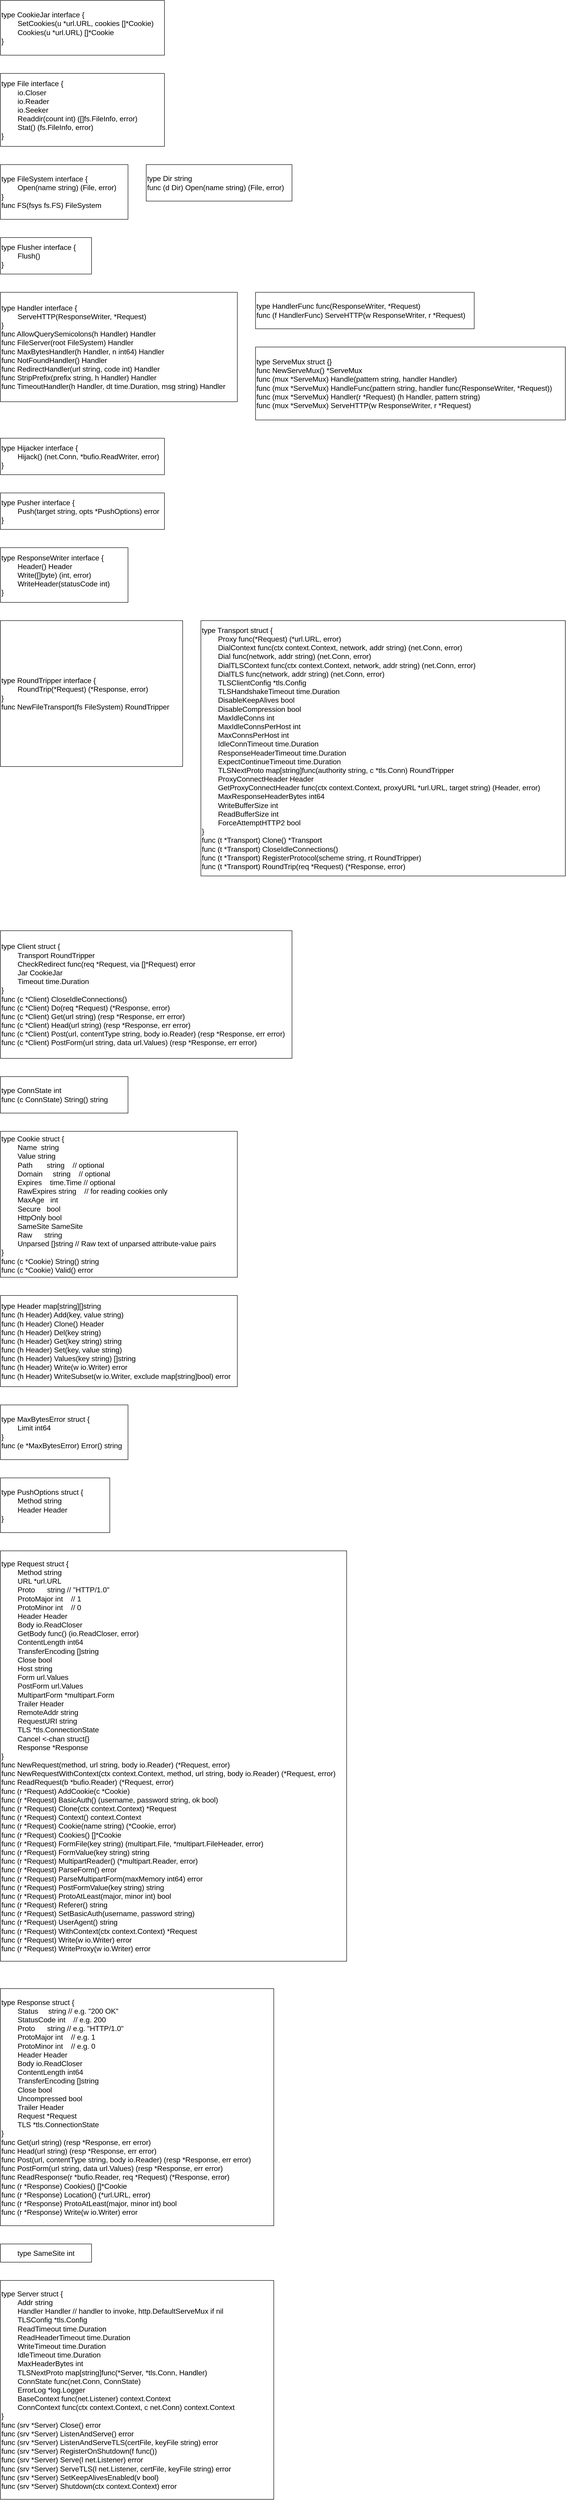 <mxfile version="12.5.3" type="device"><diagram id="SGCLhpxz-BifLIDIbk51" name="第 1 页"><mxGraphModel dx="1182" dy="892" grid="1" gridSize="10" guides="1" tooltips="1" connect="1" arrows="1" fold="1" page="1" pageScale="1" pageWidth="827" pageHeight="1169" math="0" shadow="0"><root><mxCell id="0"/><mxCell id="1" parent="0"/><mxCell id="XbvnPhK5nBpDn9ommXwT-2" value="&lt;div style=&quot;font-size: 16px&quot;&gt;&lt;font style=&quot;font-size: 16px&quot;&gt;type CookieJar interface {&lt;/font&gt;&lt;/div&gt;&lt;div style=&quot;font-size: 16px&quot;&gt;&lt;font style=&quot;font-size: 16px&quot;&gt;&lt;span style=&quot;white-space: pre&quot;&gt;&#9;&lt;/span&gt;SetCookies(u *url.URL, cookies []*Cookie)&lt;/font&gt;&lt;/div&gt;&lt;div style=&quot;font-size: 16px&quot;&gt;&lt;font style=&quot;font-size: 16px&quot;&gt;&lt;span style=&quot;white-space: pre&quot;&gt;&#9;&lt;/span&gt;Cookies(u *url.URL) []*Cookie&lt;/font&gt;&lt;/div&gt;&lt;div style=&quot;font-size: 16px&quot;&gt;&lt;font style=&quot;font-size: 16px&quot;&gt;}&lt;/font&gt;&lt;/div&gt;" style="rounded=0;whiteSpace=wrap;html=1;align=left;" vertex="1" parent="1"><mxGeometry x="80" y="120" width="360" height="120" as="geometry"/></mxCell><mxCell id="XbvnPhK5nBpDn9ommXwT-3" value="&lt;div style=&quot;font-size: 16px&quot;&gt;&lt;font style=&quot;font-size: 16px&quot;&gt;type File interface {&lt;/font&gt;&lt;/div&gt;&lt;div style=&quot;font-size: 16px&quot;&gt;&lt;font style=&quot;font-size: 16px&quot;&gt;&lt;span style=&quot;white-space: pre&quot;&gt;&#9;&lt;/span&gt;io.Closer&lt;/font&gt;&lt;/div&gt;&lt;div style=&quot;font-size: 16px&quot;&gt;&lt;font style=&quot;font-size: 16px&quot;&gt;&lt;span style=&quot;white-space: pre&quot;&gt;&#9;&lt;/span&gt;io.Reader&lt;/font&gt;&lt;/div&gt;&lt;div style=&quot;font-size: 16px&quot;&gt;&lt;font style=&quot;font-size: 16px&quot;&gt;&lt;span style=&quot;white-space: pre&quot;&gt;&#9;&lt;/span&gt;io.Seeker&lt;/font&gt;&lt;/div&gt;&lt;div style=&quot;font-size: 16px&quot;&gt;&lt;font style=&quot;font-size: 16px&quot;&gt;&lt;span style=&quot;white-space: pre&quot;&gt;&#9;&lt;/span&gt;Readdir(count int) ([]fs.FileInfo, error)&lt;/font&gt;&lt;/div&gt;&lt;div style=&quot;font-size: 16px&quot;&gt;&lt;font style=&quot;font-size: 16px&quot;&gt;&lt;span style=&quot;white-space: pre&quot;&gt;&#9;&lt;/span&gt;Stat() (fs.FileInfo, error)&lt;/font&gt;&lt;/div&gt;&lt;div style=&quot;font-size: 16px&quot;&gt;&lt;font style=&quot;font-size: 16px&quot;&gt;}&lt;/font&gt;&lt;/div&gt;" style="rounded=0;whiteSpace=wrap;html=1;align=left;" vertex="1" parent="1"><mxGeometry x="80" y="280" width="360" height="160" as="geometry"/></mxCell><mxCell id="XbvnPhK5nBpDn9ommXwT-4" value="&lt;div style=&quot;font-size: 16px&quot;&gt;&lt;font style=&quot;font-size: 16px&quot;&gt;type FileSystem interface {&lt;/font&gt;&lt;/div&gt;&lt;div style=&quot;font-size: 16px&quot;&gt;&lt;font style=&quot;font-size: 16px&quot;&gt;&lt;span style=&quot;white-space: pre&quot;&gt;&#9;&lt;/span&gt;Open(name string) (File, error)&lt;/font&gt;&lt;/div&gt;&lt;div style=&quot;font-size: 16px&quot;&gt;&lt;font style=&quot;font-size: 16px&quot;&gt;}&lt;/font&gt;&lt;/div&gt;&lt;div style=&quot;font-size: 16px&quot;&gt;&lt;font style=&quot;font-size: 16px&quot;&gt;func FS(fsys fs.FS) FileSystem&lt;/font&gt;&lt;/div&gt;" style="rounded=0;whiteSpace=wrap;html=1;align=left;" vertex="1" parent="1"><mxGeometry x="80" y="480" width="280" height="120" as="geometry"/></mxCell><mxCell id="XbvnPhK5nBpDn9ommXwT-5" value="&lt;div style=&quot;font-size: 16px&quot;&gt;&lt;font style=&quot;font-size: 16px&quot;&gt;type Dir string&lt;/font&gt;&lt;/div&gt;&lt;div style=&quot;font-size: 16px&quot;&gt;&lt;font style=&quot;font-size: 16px&quot;&gt;func (d Dir) Open(name string) (File, error)&lt;/font&gt;&lt;/div&gt;" style="rounded=0;whiteSpace=wrap;html=1;align=left;" vertex="1" parent="1"><mxGeometry x="400" y="480" width="320" height="80" as="geometry"/></mxCell><mxCell id="XbvnPhK5nBpDn9ommXwT-6" value="&lt;div style=&quot;font-size: 16px&quot;&gt;&lt;font style=&quot;font-size: 16px&quot;&gt;type Flusher interface {&lt;/font&gt;&lt;/div&gt;&lt;div style=&quot;font-size: 16px&quot;&gt;&lt;font style=&quot;font-size: 16px&quot;&gt;&lt;span style=&quot;white-space: pre&quot;&gt;&#9;&lt;/span&gt;Flush()&lt;/font&gt;&lt;/div&gt;&lt;div style=&quot;font-size: 16px&quot;&gt;&lt;font style=&quot;font-size: 16px&quot;&gt;}&lt;/font&gt;&lt;/div&gt;" style="rounded=0;whiteSpace=wrap;html=1;align=left;" vertex="1" parent="1"><mxGeometry x="80" y="640" width="200" height="80" as="geometry"/></mxCell><mxCell id="XbvnPhK5nBpDn9ommXwT-7" value="&lt;div style=&quot;font-size: 16px&quot;&gt;&lt;div&gt;type Handler interface {&lt;/div&gt;&lt;div&gt;&lt;span style=&quot;white-space: pre&quot;&gt;&#9;&lt;/span&gt;ServeHTTP(ResponseWriter, *Request)&lt;/div&gt;&lt;div&gt;}&lt;/div&gt;&lt;div&gt;func AllowQuerySemicolons(h Handler) Handler&lt;/div&gt;&lt;div&gt;func FileServer(root FileSystem) Handler&lt;/div&gt;&lt;div&gt;func MaxBytesHandler(h Handler, n int64) Handler&lt;/div&gt;&lt;div&gt;func NotFoundHandler() Handler&lt;/div&gt;&lt;div&gt;func RedirectHandler(url string, code int) Handler&lt;/div&gt;&lt;div&gt;func StripPrefix(prefix string, h Handler) Handler&lt;/div&gt;&lt;div&gt;func TimeoutHandler(h Handler, dt time.Duration, msg string) Handler&lt;/div&gt;&lt;/div&gt;" style="rounded=0;whiteSpace=wrap;html=1;align=left;" vertex="1" parent="1"><mxGeometry x="80" y="760" width="520" height="240" as="geometry"/></mxCell><mxCell id="XbvnPhK5nBpDn9ommXwT-8" value="&lt;div style=&quot;font-size: 16px&quot;&gt;&lt;font style=&quot;font-size: 16px&quot;&gt;type HandlerFunc func(ResponseWriter, *Request)&lt;/font&gt;&lt;/div&gt;&lt;div style=&quot;font-size: 16px&quot;&gt;&lt;font style=&quot;font-size: 16px&quot;&gt;func (f HandlerFunc) ServeHTTP(w ResponseWriter, r *Request)&lt;/font&gt;&lt;/div&gt;" style="rounded=0;whiteSpace=wrap;html=1;align=left;" vertex="1" parent="1"><mxGeometry x="640" y="760" width="480" height="80" as="geometry"/></mxCell><mxCell id="XbvnPhK5nBpDn9ommXwT-9" value="&lt;div style=&quot;font-size: 16px&quot;&gt;&lt;font style=&quot;font-size: 16px&quot;&gt;type ServeMux struct {}&lt;/font&gt;&lt;/div&gt;&lt;div style=&quot;font-size: 16px&quot;&gt;&lt;font style=&quot;font-size: 16px&quot;&gt;func NewServeMux() *ServeMux&lt;/font&gt;&lt;/div&gt;&lt;div style=&quot;font-size: 16px&quot;&gt;&lt;font style=&quot;font-size: 16px&quot;&gt;func (mux *ServeMux) Handle(pattern string, handler Handler)&lt;/font&gt;&lt;/div&gt;&lt;div style=&quot;font-size: 16px&quot;&gt;&lt;font style=&quot;font-size: 16px&quot;&gt;func (mux *ServeMux) HandleFunc(pattern string, handler func(ResponseWriter, *Request))&lt;/font&gt;&lt;/div&gt;&lt;div style=&quot;font-size: 16px&quot;&gt;&lt;font style=&quot;font-size: 16px&quot;&gt;func (mux *ServeMux) Handler(r *Request) (h Handler, pattern string)&lt;/font&gt;&lt;/div&gt;&lt;div style=&quot;font-size: 16px&quot;&gt;&lt;font style=&quot;font-size: 16px&quot;&gt;func (mux *ServeMux) ServeHTTP(w ResponseWriter, r *Request)&lt;/font&gt;&lt;/div&gt;" style="rounded=0;whiteSpace=wrap;html=1;align=left;" vertex="1" parent="1"><mxGeometry x="640" y="880" width="680" height="160" as="geometry"/></mxCell><mxCell id="XbvnPhK5nBpDn9ommXwT-10" value="&lt;div style=&quot;font-size: 16px&quot;&gt;&lt;font style=&quot;font-size: 16px&quot;&gt;type Hijacker interface {&lt;/font&gt;&lt;/div&gt;&lt;div style=&quot;font-size: 16px&quot;&gt;&lt;font style=&quot;font-size: 16px&quot;&gt;&lt;span style=&quot;white-space: pre&quot;&gt;&#9;&lt;/span&gt;Hijack() (net.Conn, *bufio.ReadWriter, error)&lt;/font&gt;&lt;/div&gt;&lt;div style=&quot;font-size: 16px&quot;&gt;&lt;font style=&quot;font-size: 16px&quot;&gt;}&lt;/font&gt;&lt;/div&gt;" style="rounded=0;whiteSpace=wrap;html=1;align=left;" vertex="1" parent="1"><mxGeometry x="80" y="1080" width="360" height="80" as="geometry"/></mxCell><mxCell id="XbvnPhK5nBpDn9ommXwT-11" value="&lt;div style=&quot;font-size: 16px&quot;&gt;&lt;font style=&quot;font-size: 16px&quot;&gt;type Pusher interface {&lt;/font&gt;&lt;/div&gt;&lt;div style=&quot;font-size: 16px&quot;&gt;&lt;font style=&quot;font-size: 16px&quot;&gt;&lt;span style=&quot;white-space: pre&quot;&gt;&#9;&lt;/span&gt;Push(target string, opts *PushOptions) error&lt;/font&gt;&lt;/div&gt;&lt;div style=&quot;font-size: 16px&quot;&gt;&lt;font style=&quot;font-size: 16px&quot;&gt;}&lt;/font&gt;&lt;/div&gt;" style="rounded=0;whiteSpace=wrap;html=1;align=left;" vertex="1" parent="1"><mxGeometry x="80" y="1200" width="360" height="80" as="geometry"/></mxCell><mxCell id="XbvnPhK5nBpDn9ommXwT-12" value="&lt;div style=&quot;font-size: 16px&quot;&gt;&lt;font style=&quot;font-size: 16px&quot;&gt;type ResponseWriter interface {&lt;/font&gt;&lt;/div&gt;&lt;div style=&quot;font-size: 16px&quot;&gt;&lt;font style=&quot;font-size: 16px&quot;&gt;&lt;span style=&quot;white-space: pre&quot;&gt;&#9;&lt;/span&gt;Header() Header&lt;/font&gt;&lt;/div&gt;&lt;div style=&quot;font-size: 16px&quot;&gt;&lt;font style=&quot;font-size: 16px&quot;&gt;&lt;span style=&quot;white-space: pre&quot;&gt;&#9;&lt;/span&gt;Write([]byte) (int, error)&lt;/font&gt;&lt;/div&gt;&lt;div style=&quot;font-size: 16px&quot;&gt;&lt;font style=&quot;font-size: 16px&quot;&gt;&lt;span style=&quot;white-space: pre&quot;&gt;&#9;&lt;/span&gt;WriteHeader(statusCode int)&lt;/font&gt;&lt;/div&gt;&lt;div style=&quot;font-size: 16px&quot;&gt;&lt;font style=&quot;font-size: 16px&quot;&gt;}&lt;/font&gt;&lt;/div&gt;" style="rounded=0;whiteSpace=wrap;html=1;align=left;" vertex="1" parent="1"><mxGeometry x="80" y="1320" width="280" height="120" as="geometry"/></mxCell><mxCell id="XbvnPhK5nBpDn9ommXwT-13" value="&lt;div style=&quot;font-size: 16px&quot;&gt;&lt;font style=&quot;font-size: 16px&quot;&gt;type RoundTripper interface {&lt;/font&gt;&lt;/div&gt;&lt;div style=&quot;font-size: 16px&quot;&gt;&lt;font style=&quot;font-size: 16px&quot;&gt;&lt;span style=&quot;white-space: pre&quot;&gt;&#9;&lt;/span&gt;RoundTrip(*Request) (*Response, error)&lt;/font&gt;&lt;/div&gt;&lt;div style=&quot;font-size: 16px&quot;&gt;&lt;font style=&quot;font-size: 16px&quot;&gt;}&lt;/font&gt;&lt;/div&gt;&lt;div style=&quot;font-size: 16px&quot;&gt;&lt;font style=&quot;font-size: 16px&quot;&gt;func NewFileTransport(fs FileSystem) RoundTripper&lt;/font&gt;&lt;/div&gt;" style="rounded=0;whiteSpace=wrap;html=1;align=left;" vertex="1" parent="1"><mxGeometry x="80" y="1480" width="400" height="320" as="geometry"/></mxCell><mxCell id="XbvnPhK5nBpDn9ommXwT-14" value="&lt;div style=&quot;font-size: 16px&quot;&gt;&lt;font style=&quot;font-size: 16px&quot;&gt;type Transport struct {&lt;/font&gt;&lt;/div&gt;&lt;div style=&quot;font-size: 16px&quot;&gt;&lt;font style=&quot;font-size: 16px&quot;&gt;&lt;span style=&quot;white-space: pre&quot;&gt;&#9;&lt;/span&gt;Proxy func(*Request) (*url.URL, error)&lt;/font&gt;&lt;/div&gt;&lt;div style=&quot;font-size: 16px&quot;&gt;&lt;font style=&quot;font-size: 16px&quot;&gt;&lt;span style=&quot;white-space: pre&quot;&gt;&#9;&lt;/span&gt;DialContext func(ctx context.Context, network, addr string) (net.Conn, error)&lt;/font&gt;&lt;/div&gt;&lt;div style=&quot;font-size: 16px&quot;&gt;&lt;font style=&quot;font-size: 16px&quot;&gt;&lt;span style=&quot;white-space: pre&quot;&gt;&#9;&lt;/span&gt;Dial func(network, addr string) (net.Conn, error)&lt;/font&gt;&lt;/div&gt;&lt;div style=&quot;font-size: 16px&quot;&gt;&lt;font style=&quot;font-size: 16px&quot;&gt;&lt;span style=&quot;white-space: pre&quot;&gt;&#9;&lt;/span&gt;DialTLSContext func(ctx context.Context, network, addr string) (net.Conn, error)&lt;/font&gt;&lt;/div&gt;&lt;div style=&quot;font-size: 16px&quot;&gt;&lt;font style=&quot;font-size: 16px&quot;&gt;&lt;span style=&quot;white-space: pre&quot;&gt;&#9;&lt;/span&gt;DialTLS func(network, addr string) (net.Conn, error)&lt;/font&gt;&lt;/div&gt;&lt;div style=&quot;font-size: 16px&quot;&gt;&lt;font style=&quot;font-size: 16px&quot;&gt;&lt;span style=&quot;white-space: pre&quot;&gt;&#9;&lt;/span&gt;TLSClientConfig *tls.Config&lt;/font&gt;&lt;/div&gt;&lt;div style=&quot;font-size: 16px&quot;&gt;&lt;font style=&quot;font-size: 16px&quot;&gt;&lt;span style=&quot;white-space: pre&quot;&gt;&#9;&lt;/span&gt;TLSHandshakeTimeout time.Duration&lt;/font&gt;&lt;/div&gt;&lt;div style=&quot;font-size: 16px&quot;&gt;&lt;font style=&quot;font-size: 16px&quot;&gt;&lt;span style=&quot;white-space: pre&quot;&gt;&#9;&lt;/span&gt;DisableKeepAlives bool&lt;/font&gt;&lt;/div&gt;&lt;div style=&quot;font-size: 16px&quot;&gt;&lt;font style=&quot;font-size: 16px&quot;&gt;&lt;span style=&quot;white-space: pre&quot;&gt;&#9;&lt;/span&gt;DisableCompression bool&lt;/font&gt;&lt;/div&gt;&lt;div style=&quot;font-size: 16px&quot;&gt;&lt;font style=&quot;font-size: 16px&quot;&gt;&lt;span style=&quot;white-space: pre&quot;&gt;&#9;&lt;/span&gt;MaxIdleConns int&lt;/font&gt;&lt;/div&gt;&lt;div style=&quot;font-size: 16px&quot;&gt;&lt;font style=&quot;font-size: 16px&quot;&gt;&lt;span style=&quot;white-space: pre&quot;&gt;&#9;&lt;/span&gt;MaxIdleConnsPerHost int&lt;/font&gt;&lt;/div&gt;&lt;div style=&quot;font-size: 16px&quot;&gt;&lt;font style=&quot;font-size: 16px&quot;&gt;&lt;span style=&quot;white-space: pre&quot;&gt;&#9;&lt;/span&gt;MaxConnsPerHost int&lt;/font&gt;&lt;/div&gt;&lt;div style=&quot;font-size: 16px&quot;&gt;&lt;font style=&quot;font-size: 16px&quot;&gt;&lt;span style=&quot;white-space: pre&quot;&gt;&#9;&lt;/span&gt;IdleConnTimeout time.Duration&lt;/font&gt;&lt;/div&gt;&lt;div style=&quot;font-size: 16px&quot;&gt;&lt;font style=&quot;font-size: 16px&quot;&gt;&lt;span style=&quot;white-space: pre&quot;&gt;&#9;&lt;/span&gt;ResponseHeaderTimeout time.Duration&lt;/font&gt;&lt;/div&gt;&lt;div style=&quot;font-size: 16px&quot;&gt;&lt;font style=&quot;font-size: 16px&quot;&gt;&lt;span style=&quot;white-space: pre&quot;&gt;&#9;&lt;/span&gt;ExpectContinueTimeout time.Duration&lt;/font&gt;&lt;/div&gt;&lt;div style=&quot;font-size: 16px&quot;&gt;&lt;font style=&quot;font-size: 16px&quot;&gt;&lt;span style=&quot;white-space: pre&quot;&gt;&#9;&lt;/span&gt;TLSNextProto map[string]func(authority string, c *tls.Conn) RoundTripper&lt;/font&gt;&lt;/div&gt;&lt;div style=&quot;font-size: 16px&quot;&gt;&lt;font style=&quot;font-size: 16px&quot;&gt;&lt;span style=&quot;white-space: pre&quot;&gt;&#9;&lt;/span&gt;ProxyConnectHeader Header&lt;/font&gt;&lt;/div&gt;&lt;div style=&quot;font-size: 16px&quot;&gt;&lt;font style=&quot;font-size: 16px&quot;&gt;&lt;span style=&quot;white-space: pre&quot;&gt;&#9;&lt;/span&gt;GetProxyConnectHeader func(ctx context.Context, proxyURL *url.URL, target string) (Header, error)&lt;/font&gt;&lt;/div&gt;&lt;div style=&quot;font-size: 16px&quot;&gt;&lt;font style=&quot;font-size: 16px&quot;&gt;&lt;span style=&quot;white-space: pre&quot;&gt;&#9;&lt;/span&gt;MaxResponseHeaderBytes int64&lt;/font&gt;&lt;/div&gt;&lt;div style=&quot;font-size: 16px&quot;&gt;&lt;font style=&quot;font-size: 16px&quot;&gt;&lt;span style=&quot;white-space: pre&quot;&gt;&#9;&lt;/span&gt;WriteBufferSize int&lt;/font&gt;&lt;/div&gt;&lt;div style=&quot;font-size: 16px&quot;&gt;&lt;font style=&quot;font-size: 16px&quot;&gt;&lt;span style=&quot;white-space: pre&quot;&gt;&#9;&lt;/span&gt;ReadBufferSize int&lt;/font&gt;&lt;/div&gt;&lt;div style=&quot;font-size: 16px&quot;&gt;&lt;font style=&quot;font-size: 16px&quot;&gt;&lt;span style=&quot;white-space: pre&quot;&gt;&#9;&lt;/span&gt;ForceAttemptHTTP2 bool&lt;/font&gt;&lt;/div&gt;&lt;div style=&quot;font-size: 16px&quot;&gt;&lt;font style=&quot;font-size: 16px&quot;&gt;}&lt;/font&gt;&lt;/div&gt;&lt;div style=&quot;font-size: 16px&quot;&gt;&lt;font style=&quot;font-size: 16px&quot;&gt;func (t *Transport) Clone() *Transport&lt;/font&gt;&lt;/div&gt;&lt;div style=&quot;font-size: 16px&quot;&gt;&lt;font style=&quot;font-size: 16px&quot;&gt;func (t *Transport) CloseIdleConnections()&lt;/font&gt;&lt;/div&gt;&lt;div style=&quot;font-size: 16px&quot;&gt;&lt;font style=&quot;font-size: 16px&quot;&gt;func (t *Transport) RegisterProtocol(scheme string, rt RoundTripper)&lt;/font&gt;&lt;/div&gt;&lt;div style=&quot;font-size: 16px&quot;&gt;&lt;font style=&quot;font-size: 16px&quot;&gt;func (t *Transport) RoundTrip(req *Request) (*Response, error)&lt;/font&gt;&lt;/div&gt;" style="rounded=0;whiteSpace=wrap;html=1;align=left;" vertex="1" parent="1"><mxGeometry x="520" y="1480" width="800" height="560" as="geometry"/></mxCell><mxCell id="XbvnPhK5nBpDn9ommXwT-15" value="&lt;div style=&quot;font-size: 16px&quot;&gt;&lt;font style=&quot;font-size: 16px&quot;&gt;type Client struct {&lt;/font&gt;&lt;/div&gt;&lt;div style=&quot;font-size: 16px&quot;&gt;&lt;font style=&quot;font-size: 16px&quot;&gt;&lt;span style=&quot;white-space: pre&quot;&gt;&#9;&lt;/span&gt;Transport RoundTripper&lt;/font&gt;&lt;/div&gt;&lt;div style=&quot;font-size: 16px&quot;&gt;&lt;font style=&quot;font-size: 16px&quot;&gt;&lt;span style=&quot;white-space: pre&quot;&gt;&#9;&lt;/span&gt;CheckRedirect func(req *Request, via []*Request) error&lt;/font&gt;&lt;/div&gt;&lt;div style=&quot;font-size: 16px&quot;&gt;&lt;font style=&quot;font-size: 16px&quot;&gt;&lt;span style=&quot;white-space: pre&quot;&gt;&#9;&lt;/span&gt;Jar CookieJar&lt;/font&gt;&lt;/div&gt;&lt;div style=&quot;font-size: 16px&quot;&gt;&lt;font style=&quot;font-size: 16px&quot;&gt;&lt;span style=&quot;white-space: pre&quot;&gt;&#9;&lt;/span&gt;Timeout time.Duration&lt;/font&gt;&lt;/div&gt;&lt;div style=&quot;font-size: 16px&quot;&gt;&lt;font style=&quot;font-size: 16px&quot;&gt;}&lt;/font&gt;&lt;/div&gt;&lt;div style=&quot;font-size: 16px&quot;&gt;&lt;font style=&quot;font-size: 16px&quot;&gt;func (c *Client) CloseIdleConnections()&lt;/font&gt;&lt;/div&gt;&lt;div style=&quot;font-size: 16px&quot;&gt;&lt;font style=&quot;font-size: 16px&quot;&gt;func (c *Client) Do(req *Request) (*Response, error)&lt;/font&gt;&lt;/div&gt;&lt;div style=&quot;font-size: 16px&quot;&gt;&lt;font style=&quot;font-size: 16px&quot;&gt;func (c *Client) Get(url string) (resp *Response, err error)&lt;/font&gt;&lt;/div&gt;&lt;div style=&quot;font-size: 16px&quot;&gt;&lt;font style=&quot;font-size: 16px&quot;&gt;func (c *Client) Head(url string) (resp *Response, err error)&lt;/font&gt;&lt;/div&gt;&lt;div style=&quot;font-size: 16px&quot;&gt;&lt;font style=&quot;font-size: 16px&quot;&gt;func (c *Client) Post(url, contentType string, body io.Reader) (resp *Response, err error)&lt;/font&gt;&lt;/div&gt;&lt;div style=&quot;font-size: 16px&quot;&gt;&lt;font style=&quot;font-size: 16px&quot;&gt;func (c *Client) PostForm(url string, data url.Values) (resp *Response, err error)&lt;/font&gt;&lt;/div&gt;" style="rounded=0;whiteSpace=wrap;html=1;align=left;" vertex="1" parent="1"><mxGeometry x="80" y="2160" width="640" height="280" as="geometry"/></mxCell><mxCell id="XbvnPhK5nBpDn9ommXwT-16" value="&lt;div style=&quot;font-size: 16px&quot;&gt;&lt;font style=&quot;font-size: 16px&quot;&gt;type ConnState int&lt;/font&gt;&lt;/div&gt;&lt;div style=&quot;font-size: 16px&quot;&gt;&lt;font style=&quot;font-size: 16px&quot;&gt;func (c ConnState) String() string&lt;/font&gt;&lt;/div&gt;" style="rounded=0;whiteSpace=wrap;html=1;align=left;" vertex="1" parent="1"><mxGeometry x="80" y="2480" width="280" height="80" as="geometry"/></mxCell><mxCell id="XbvnPhK5nBpDn9ommXwT-17" value="&lt;div style=&quot;font-size: 16px&quot;&gt;&lt;font style=&quot;font-size: 16px&quot;&gt;type Cookie struct {&lt;/font&gt;&lt;/div&gt;&lt;div style=&quot;font-size: 16px&quot;&gt;&lt;font style=&quot;font-size: 16px&quot;&gt;&lt;span style=&quot;white-space: pre&quot;&gt;&#9;&lt;/span&gt;Name&amp;nbsp; string&lt;/font&gt;&lt;/div&gt;&lt;div style=&quot;font-size: 16px&quot;&gt;&lt;font style=&quot;font-size: 16px&quot;&gt;&lt;span style=&quot;white-space: pre&quot;&gt;&#9;&lt;/span&gt;Value string&lt;/font&gt;&lt;/div&gt;&lt;div style=&quot;font-size: 16px&quot;&gt;&lt;font style=&quot;font-size: 16px&quot;&gt;&lt;span style=&quot;white-space: pre&quot;&gt;&#9;&lt;/span&gt;Path&amp;nbsp; &amp;nbsp; &amp;nbsp; &amp;nbsp;string&amp;nbsp; &amp;nbsp; // optional&lt;/font&gt;&lt;/div&gt;&lt;div style=&quot;font-size: 16px&quot;&gt;&lt;font style=&quot;font-size: 16px&quot;&gt;&lt;span style=&quot;white-space: pre&quot;&gt;&#9;&lt;/span&gt;Domain&amp;nbsp; &amp;nbsp; &amp;nbsp;string&amp;nbsp; &amp;nbsp; // optional&lt;/font&gt;&lt;/div&gt;&lt;div style=&quot;font-size: 16px&quot;&gt;&lt;font style=&quot;font-size: 16px&quot;&gt;&lt;span style=&quot;white-space: pre&quot;&gt;&#9;&lt;/span&gt;Expires&amp;nbsp; &amp;nbsp; time.Time // optional&lt;/font&gt;&lt;/div&gt;&lt;div style=&quot;font-size: 16px&quot;&gt;&lt;font style=&quot;font-size: 16px&quot;&gt;&lt;span style=&quot;white-space: pre&quot;&gt;&#9;&lt;/span&gt;RawExpires string&amp;nbsp; &amp;nbsp; // for reading cookies only&lt;/font&gt;&lt;/div&gt;&lt;div style=&quot;font-size: 16px&quot;&gt;&lt;font style=&quot;font-size: 16px&quot;&gt;&lt;span style=&quot;white-space: pre&quot;&gt;&#9;&lt;/span&gt;MaxAge&amp;nbsp; &amp;nbsp;int&lt;/font&gt;&lt;/div&gt;&lt;div style=&quot;font-size: 16px&quot;&gt;&lt;font style=&quot;font-size: 16px&quot;&gt;&lt;span style=&quot;white-space: pre&quot;&gt;&#9;&lt;/span&gt;Secure&amp;nbsp; &amp;nbsp;bool&lt;/font&gt;&lt;/div&gt;&lt;div style=&quot;font-size: 16px&quot;&gt;&lt;font style=&quot;font-size: 16px&quot;&gt;&lt;span style=&quot;white-space: pre&quot;&gt;&#9;&lt;/span&gt;HttpOnly bool&lt;/font&gt;&lt;/div&gt;&lt;div style=&quot;font-size: 16px&quot;&gt;&lt;font style=&quot;font-size: 16px&quot;&gt;&lt;span style=&quot;white-space: pre&quot;&gt;&#9;&lt;/span&gt;SameSite SameSite&lt;/font&gt;&lt;/div&gt;&lt;div style=&quot;font-size: 16px&quot;&gt;&lt;font style=&quot;font-size: 16px&quot;&gt;&lt;span style=&quot;white-space: pre&quot;&gt;&#9;&lt;/span&gt;Raw&amp;nbsp; &amp;nbsp; &amp;nbsp; string&lt;/font&gt;&lt;/div&gt;&lt;div style=&quot;font-size: 16px&quot;&gt;&lt;font style=&quot;font-size: 16px&quot;&gt;&lt;span style=&quot;white-space: pre&quot;&gt;&#9;&lt;/span&gt;Unparsed []string // Raw text of unparsed attribute-value pairs&lt;/font&gt;&lt;/div&gt;&lt;div style=&quot;font-size: 16px&quot;&gt;&lt;font style=&quot;font-size: 16px&quot;&gt;}&lt;/font&gt;&lt;/div&gt;&lt;div style=&quot;font-size: 16px&quot;&gt;&lt;font style=&quot;font-size: 16px&quot;&gt;func (c *Cookie) String() string&lt;/font&gt;&lt;/div&gt;&lt;div style=&quot;font-size: 16px&quot;&gt;&lt;font style=&quot;font-size: 16px&quot;&gt;func (c *Cookie) Valid() error&lt;/font&gt;&lt;/div&gt;" style="rounded=0;whiteSpace=wrap;html=1;align=left;" vertex="1" parent="1"><mxGeometry x="80" y="2600" width="520" height="320" as="geometry"/></mxCell><mxCell id="XbvnPhK5nBpDn9ommXwT-18" value="&lt;div style=&quot;font-size: 16px&quot;&gt;&lt;font style=&quot;font-size: 16px&quot;&gt;type Header map[string][]string&lt;/font&gt;&lt;/div&gt;&lt;div style=&quot;font-size: 16px&quot;&gt;&lt;font style=&quot;font-size: 16px&quot;&gt;func (h Header) Add(key, value string)&lt;/font&gt;&lt;/div&gt;&lt;div style=&quot;font-size: 16px&quot;&gt;&lt;font style=&quot;font-size: 16px&quot;&gt;func (h Header) Clone() Header&lt;/font&gt;&lt;/div&gt;&lt;div style=&quot;font-size: 16px&quot;&gt;&lt;font style=&quot;font-size: 16px&quot;&gt;func (h Header) Del(key string)&lt;/font&gt;&lt;/div&gt;&lt;div style=&quot;font-size: 16px&quot;&gt;&lt;font style=&quot;font-size: 16px&quot;&gt;func (h Header) Get(key string) string&lt;/font&gt;&lt;/div&gt;&lt;div style=&quot;font-size: 16px&quot;&gt;&lt;font style=&quot;font-size: 16px&quot;&gt;func (h Header) Set(key, value string)&lt;/font&gt;&lt;/div&gt;&lt;div style=&quot;font-size: 16px&quot;&gt;&lt;font style=&quot;font-size: 16px&quot;&gt;func (h Header) Values(key string) []string&lt;/font&gt;&lt;/div&gt;&lt;div style=&quot;font-size: 16px&quot;&gt;&lt;font style=&quot;font-size: 16px&quot;&gt;func (h Header) Write(w io.Writer) error&lt;/font&gt;&lt;/div&gt;&lt;div style=&quot;font-size: 16px&quot;&gt;&lt;font style=&quot;font-size: 16px&quot;&gt;func (h Header) WriteSubset(w io.Writer, exclude map[string]bool) error&lt;/font&gt;&lt;/div&gt;" style="rounded=0;whiteSpace=wrap;html=1;align=left;" vertex="1" parent="1"><mxGeometry x="80" y="2960" width="520" height="200" as="geometry"/></mxCell><mxCell id="XbvnPhK5nBpDn9ommXwT-19" value="&lt;div style=&quot;font-size: 16px&quot;&gt;&lt;font style=&quot;font-size: 16px&quot;&gt;type MaxBytesError struct {&lt;/font&gt;&lt;/div&gt;&lt;div style=&quot;font-size: 16px&quot;&gt;&lt;font style=&quot;font-size: 16px&quot;&gt;&lt;span style=&quot;white-space: pre&quot;&gt;&#9;&lt;/span&gt;Limit int64&lt;/font&gt;&lt;/div&gt;&lt;div style=&quot;font-size: 16px&quot;&gt;&lt;font style=&quot;font-size: 16px&quot;&gt;}&lt;/font&gt;&lt;/div&gt;&lt;div style=&quot;font-size: 16px&quot;&gt;&lt;font style=&quot;font-size: 16px&quot;&gt;func (e *MaxBytesError) Error() string&lt;/font&gt;&lt;/div&gt;" style="rounded=0;whiteSpace=wrap;html=1;align=left;" vertex="1" parent="1"><mxGeometry x="80" y="3200" width="280" height="120" as="geometry"/></mxCell><mxCell id="XbvnPhK5nBpDn9ommXwT-20" value="&lt;div style=&quot;font-size: 16px&quot;&gt;&lt;font style=&quot;font-size: 16px&quot;&gt;type PushOptions struct {&lt;/font&gt;&lt;/div&gt;&lt;div style=&quot;font-size: 16px&quot;&gt;&lt;font style=&quot;font-size: 16px&quot;&gt;&lt;span style=&quot;white-space: pre&quot;&gt;&#9;&lt;/span&gt;Method string&lt;/font&gt;&lt;/div&gt;&lt;div style=&quot;font-size: 16px&quot;&gt;&lt;font style=&quot;font-size: 16px&quot;&gt;&lt;span style=&quot;white-space: pre&quot;&gt;&#9;&lt;/span&gt;Header Header&lt;/font&gt;&lt;/div&gt;&lt;div style=&quot;font-size: 16px&quot;&gt;&lt;font style=&quot;font-size: 16px&quot;&gt;}&lt;/font&gt;&lt;/div&gt;" style="rounded=0;whiteSpace=wrap;html=1;align=left;" vertex="1" parent="1"><mxGeometry x="80" y="3360" width="240" height="120" as="geometry"/></mxCell><mxCell id="XbvnPhK5nBpDn9ommXwT-21" value="&lt;div style=&quot;font-size: 16px&quot;&gt;&lt;font style=&quot;font-size: 16px&quot;&gt;type Request struct {&lt;/font&gt;&lt;/div&gt;&lt;div style=&quot;font-size: 16px&quot;&gt;&lt;font style=&quot;font-size: 16px&quot;&gt;&lt;span style=&quot;white-space: pre&quot;&gt;&#9;&lt;/span&gt;Method string&lt;/font&gt;&lt;/div&gt;&lt;div style=&quot;font-size: 16px&quot;&gt;&lt;font style=&quot;font-size: 16px&quot;&gt;&lt;span style=&quot;white-space: pre&quot;&gt;&#9;&lt;/span&gt;URL *url.URL&lt;/font&gt;&lt;/div&gt;&lt;div style=&quot;font-size: 16px&quot;&gt;&lt;font style=&quot;font-size: 16px&quot;&gt;&lt;span style=&quot;white-space: pre&quot;&gt;&#9;&lt;/span&gt;Proto&amp;nbsp; &amp;nbsp; &amp;nbsp; string // &quot;HTTP/1.0&quot;&lt;/font&gt;&lt;/div&gt;&lt;div style=&quot;font-size: 16px&quot;&gt;&lt;font style=&quot;font-size: 16px&quot;&gt;&lt;span style=&quot;white-space: pre&quot;&gt;&#9;&lt;/span&gt;ProtoMajor int&amp;nbsp; &amp;nbsp; // 1&lt;/font&gt;&lt;/div&gt;&lt;div style=&quot;font-size: 16px&quot;&gt;&lt;font style=&quot;font-size: 16px&quot;&gt;&lt;span style=&quot;white-space: pre&quot;&gt;&#9;&lt;/span&gt;ProtoMinor int&amp;nbsp; &amp;nbsp; // 0&lt;/font&gt;&lt;/div&gt;&lt;div style=&quot;font-size: 16px&quot;&gt;&lt;font style=&quot;font-size: 16px&quot;&gt;&lt;span style=&quot;white-space: pre&quot;&gt;&#9;&lt;/span&gt;Header Header&lt;/font&gt;&lt;/div&gt;&lt;div style=&quot;font-size: 16px&quot;&gt;&lt;font style=&quot;font-size: 16px&quot;&gt;&lt;span style=&quot;white-space: pre&quot;&gt;&#9;&lt;/span&gt;Body io.ReadCloser&lt;/font&gt;&lt;/div&gt;&lt;div style=&quot;font-size: 16px&quot;&gt;&lt;font style=&quot;font-size: 16px&quot;&gt;&lt;span style=&quot;white-space: pre&quot;&gt;&#9;&lt;/span&gt;GetBody func() (io.ReadCloser, error)&lt;/font&gt;&lt;/div&gt;&lt;div style=&quot;font-size: 16px&quot;&gt;&lt;font style=&quot;font-size: 16px&quot;&gt;&lt;span style=&quot;white-space: pre&quot;&gt;&#9;&lt;/span&gt;ContentLength int64&lt;/font&gt;&lt;/div&gt;&lt;div style=&quot;font-size: 16px&quot;&gt;&lt;font style=&quot;font-size: 16px&quot;&gt;&lt;span style=&quot;white-space: pre&quot;&gt;&#9;&lt;/span&gt;TransferEncoding []string&lt;/font&gt;&lt;/div&gt;&lt;div style=&quot;font-size: 16px&quot;&gt;&lt;font style=&quot;font-size: 16px&quot;&gt;&lt;span style=&quot;white-space: pre&quot;&gt;&#9;&lt;/span&gt;Close bool&lt;/font&gt;&lt;/div&gt;&lt;div style=&quot;font-size: 16px&quot;&gt;&lt;font style=&quot;font-size: 16px&quot;&gt;&lt;span style=&quot;white-space: pre&quot;&gt;&#9;&lt;/span&gt;Host string&lt;/font&gt;&lt;/div&gt;&lt;div style=&quot;font-size: 16px&quot;&gt;&lt;font style=&quot;font-size: 16px&quot;&gt;&lt;span style=&quot;white-space: pre&quot;&gt;&#9;&lt;/span&gt;Form url.Values&lt;/font&gt;&lt;/div&gt;&lt;div style=&quot;font-size: 16px&quot;&gt;&lt;font style=&quot;font-size: 16px&quot;&gt;&lt;span style=&quot;white-space: pre&quot;&gt;&#9;&lt;/span&gt;PostForm url.Values&lt;/font&gt;&lt;/div&gt;&lt;div style=&quot;font-size: 16px&quot;&gt;&lt;font style=&quot;font-size: 16px&quot;&gt;&lt;span style=&quot;white-space: pre&quot;&gt;&#9;&lt;/span&gt;MultipartForm *multipart.Form&lt;/font&gt;&lt;/div&gt;&lt;div style=&quot;font-size: 16px&quot;&gt;&lt;font style=&quot;font-size: 16px&quot;&gt;&lt;span style=&quot;white-space: pre&quot;&gt;&#9;&lt;/span&gt;Trailer Header&lt;/font&gt;&lt;/div&gt;&lt;div style=&quot;font-size: 16px&quot;&gt;&lt;font style=&quot;font-size: 16px&quot;&gt;&lt;span style=&quot;white-space: pre&quot;&gt;&#9;&lt;/span&gt;RemoteAddr string&lt;/font&gt;&lt;/div&gt;&lt;div style=&quot;font-size: 16px&quot;&gt;&lt;font style=&quot;font-size: 16px&quot;&gt;&lt;span style=&quot;white-space: pre&quot;&gt;&#9;&lt;/span&gt;RequestURI string&lt;/font&gt;&lt;/div&gt;&lt;div style=&quot;font-size: 16px&quot;&gt;&lt;font style=&quot;font-size: 16px&quot;&gt;&lt;span style=&quot;white-space: pre&quot;&gt;&#9;&lt;/span&gt;TLS *tls.ConnectionState&lt;/font&gt;&lt;/div&gt;&lt;div style=&quot;font-size: 16px&quot;&gt;&lt;font style=&quot;font-size: 16px&quot;&gt;&lt;span style=&quot;white-space: pre&quot;&gt;&#9;&lt;/span&gt;Cancel &amp;lt;-chan struct{}&lt;/font&gt;&lt;/div&gt;&lt;div style=&quot;font-size: 16px&quot;&gt;&lt;font style=&quot;font-size: 16px&quot;&gt;&lt;span style=&quot;white-space: pre&quot;&gt;&#9;&lt;/span&gt;Response *Response&lt;/font&gt;&lt;/div&gt;&lt;div style=&quot;font-size: 16px&quot;&gt;&lt;font style=&quot;font-size: 16px&quot;&gt;}&lt;/font&gt;&lt;/div&gt;&lt;div style=&quot;font-size: 16px&quot;&gt;&lt;font style=&quot;font-size: 16px&quot;&gt;func NewRequest(method, url string, body io.Reader) (*Request, error)&lt;/font&gt;&lt;/div&gt;&lt;div style=&quot;font-size: 16px&quot;&gt;&lt;font style=&quot;font-size: 16px&quot;&gt;func NewRequestWithContext(ctx context.Context, method, url string, body io.Reader) (*Request, error)&lt;/font&gt;&lt;/div&gt;&lt;div style=&quot;font-size: 16px&quot;&gt;&lt;font style=&quot;font-size: 16px&quot;&gt;func ReadRequest(b *bufio.Reader) (*Request, error)&lt;/font&gt;&lt;/div&gt;&lt;div style=&quot;font-size: 16px&quot;&gt;&lt;font style=&quot;font-size: 16px&quot;&gt;func (r *Request) AddCookie(c *Cookie)&lt;/font&gt;&lt;/div&gt;&lt;div style=&quot;font-size: 16px&quot;&gt;&lt;font style=&quot;font-size: 16px&quot;&gt;func (r *Request) BasicAuth() (username, password string, ok bool)&lt;/font&gt;&lt;/div&gt;&lt;div style=&quot;font-size: 16px&quot;&gt;&lt;font style=&quot;font-size: 16px&quot;&gt;func (r *Request) Clone(ctx context.Context) *Request&lt;/font&gt;&lt;/div&gt;&lt;div style=&quot;font-size: 16px&quot;&gt;&lt;font style=&quot;font-size: 16px&quot;&gt;func (r *Request) Context() context.Context&lt;/font&gt;&lt;/div&gt;&lt;div style=&quot;font-size: 16px&quot;&gt;&lt;font style=&quot;font-size: 16px&quot;&gt;func (r *Request) Cookie(name string) (*Cookie, error)&lt;/font&gt;&lt;/div&gt;&lt;div style=&quot;font-size: 16px&quot;&gt;&lt;font style=&quot;font-size: 16px&quot;&gt;func (r *Request) Cookies() []*Cookie&lt;/font&gt;&lt;/div&gt;&lt;div style=&quot;font-size: 16px&quot;&gt;&lt;font style=&quot;font-size: 16px&quot;&gt;func (r *Request) FormFile(key string) (multipart.File, *multipart.FileHeader, error)&lt;/font&gt;&lt;/div&gt;&lt;div style=&quot;font-size: 16px&quot;&gt;&lt;font style=&quot;font-size: 16px&quot;&gt;func (r *Request) FormValue(key string) string&lt;/font&gt;&lt;/div&gt;&lt;div style=&quot;font-size: 16px&quot;&gt;&lt;font style=&quot;font-size: 16px&quot;&gt;func (r *Request) MultipartReader() (*multipart.Reader, error)&lt;/font&gt;&lt;/div&gt;&lt;div style=&quot;font-size: 16px&quot;&gt;&lt;font style=&quot;font-size: 16px&quot;&gt;func (r *Request) ParseForm() error&lt;/font&gt;&lt;/div&gt;&lt;div style=&quot;font-size: 16px&quot;&gt;&lt;font style=&quot;font-size: 16px&quot;&gt;func (r *Request) ParseMultipartForm(maxMemory int64) error&lt;/font&gt;&lt;/div&gt;&lt;div style=&quot;font-size: 16px&quot;&gt;&lt;font style=&quot;font-size: 16px&quot;&gt;func (r *Request) PostFormValue(key string) string&lt;/font&gt;&lt;/div&gt;&lt;div style=&quot;font-size: 16px&quot;&gt;&lt;font style=&quot;font-size: 16px&quot;&gt;func (r *Request) ProtoAtLeast(major, minor int) bool&lt;/font&gt;&lt;/div&gt;&lt;div style=&quot;font-size: 16px&quot;&gt;&lt;font style=&quot;font-size: 16px&quot;&gt;func (r *Request) Referer() string&lt;/font&gt;&lt;/div&gt;&lt;div style=&quot;font-size: 16px&quot;&gt;&lt;font style=&quot;font-size: 16px&quot;&gt;func (r *Request) SetBasicAuth(username, password string)&lt;/font&gt;&lt;/div&gt;&lt;div style=&quot;font-size: 16px&quot;&gt;&lt;font style=&quot;font-size: 16px&quot;&gt;func (r *Request) UserAgent() string&lt;/font&gt;&lt;/div&gt;&lt;div style=&quot;font-size: 16px&quot;&gt;&lt;font style=&quot;font-size: 16px&quot;&gt;func (r *Request) WithContext(ctx context.Context) *Request&lt;/font&gt;&lt;/div&gt;&lt;div style=&quot;font-size: 16px&quot;&gt;&lt;font style=&quot;font-size: 16px&quot;&gt;func (r *Request) Write(w io.Writer) error&lt;/font&gt;&lt;/div&gt;&lt;div style=&quot;font-size: 16px&quot;&gt;&lt;font style=&quot;font-size: 16px&quot;&gt;func (r *Request) WriteProxy(w io.Writer) error&lt;/font&gt;&lt;/div&gt;" style="rounded=0;whiteSpace=wrap;html=1;align=left;" vertex="1" parent="1"><mxGeometry x="80" y="3520" width="760" height="900" as="geometry"/></mxCell><mxCell id="XbvnPhK5nBpDn9ommXwT-22" value="&lt;div style=&quot;font-size: 16px&quot;&gt;&lt;font style=&quot;font-size: 16px&quot;&gt;type Response struct {&lt;/font&gt;&lt;/div&gt;&lt;div style=&quot;font-size: 16px&quot;&gt;&lt;font style=&quot;font-size: 16px&quot;&gt;&lt;span style=&quot;white-space: pre&quot;&gt;&#9;&lt;/span&gt;Status&amp;nbsp; &amp;nbsp; &amp;nbsp;string // e.g. &quot;200 OK&quot;&lt;/font&gt;&lt;/div&gt;&lt;div style=&quot;font-size: 16px&quot;&gt;&lt;font style=&quot;font-size: 16px&quot;&gt;&lt;span style=&quot;white-space: pre&quot;&gt;&#9;&lt;/span&gt;StatusCode int&amp;nbsp; &amp;nbsp; // e.g. 200&lt;/font&gt;&lt;/div&gt;&lt;div style=&quot;font-size: 16px&quot;&gt;&lt;font style=&quot;font-size: 16px&quot;&gt;&lt;span style=&quot;white-space: pre&quot;&gt;&#9;&lt;/span&gt;Proto&amp;nbsp; &amp;nbsp; &amp;nbsp; string // e.g. &quot;HTTP/1.0&quot;&lt;/font&gt;&lt;/div&gt;&lt;div style=&quot;font-size: 16px&quot;&gt;&lt;font style=&quot;font-size: 16px&quot;&gt;&lt;span style=&quot;white-space: pre&quot;&gt;&#9;&lt;/span&gt;ProtoMajor int&amp;nbsp; &amp;nbsp; // e.g. 1&lt;/font&gt;&lt;/div&gt;&lt;div style=&quot;font-size: 16px&quot;&gt;&lt;font style=&quot;font-size: 16px&quot;&gt;&lt;span style=&quot;white-space: pre&quot;&gt;&#9;&lt;/span&gt;ProtoMinor int&amp;nbsp; &amp;nbsp; // e.g. 0&lt;/font&gt;&lt;/div&gt;&lt;div style=&quot;font-size: 16px&quot;&gt;&lt;font style=&quot;font-size: 16px&quot;&gt;&lt;span style=&quot;white-space: pre&quot;&gt;&#9;&lt;/span&gt;Header Header&lt;/font&gt;&lt;/div&gt;&lt;div style=&quot;font-size: 16px&quot;&gt;&lt;font style=&quot;font-size: 16px&quot;&gt;&lt;span style=&quot;white-space: pre&quot;&gt;&#9;&lt;/span&gt;Body io.ReadCloser&lt;/font&gt;&lt;/div&gt;&lt;div style=&quot;font-size: 16px&quot;&gt;&lt;font style=&quot;font-size: 16px&quot;&gt;&lt;span style=&quot;white-space: pre&quot;&gt;&#9;&lt;/span&gt;ContentLength int64&lt;/font&gt;&lt;/div&gt;&lt;div style=&quot;font-size: 16px&quot;&gt;&lt;font style=&quot;font-size: 16px&quot;&gt;&lt;span style=&quot;white-space: pre&quot;&gt;&#9;&lt;/span&gt;TransferEncoding []string&lt;/font&gt;&lt;/div&gt;&lt;div style=&quot;font-size: 16px&quot;&gt;&lt;font style=&quot;font-size: 16px&quot;&gt;&lt;span style=&quot;white-space: pre&quot;&gt;&#9;&lt;/span&gt;Close bool&lt;/font&gt;&lt;/div&gt;&lt;div style=&quot;font-size: 16px&quot;&gt;&lt;font style=&quot;font-size: 16px&quot;&gt;&lt;span style=&quot;white-space: pre&quot;&gt;&#9;&lt;/span&gt;Uncompressed bool&lt;/font&gt;&lt;/div&gt;&lt;div style=&quot;font-size: 16px&quot;&gt;&lt;font style=&quot;font-size: 16px&quot;&gt;&lt;span style=&quot;white-space: pre&quot;&gt;&#9;&lt;/span&gt;Trailer Header&lt;/font&gt;&lt;/div&gt;&lt;div style=&quot;font-size: 16px&quot;&gt;&lt;font style=&quot;font-size: 16px&quot;&gt;&lt;span style=&quot;white-space: pre&quot;&gt;&#9;&lt;/span&gt;Request *Request&lt;/font&gt;&lt;/div&gt;&lt;div style=&quot;font-size: 16px&quot;&gt;&lt;font style=&quot;font-size: 16px&quot;&gt;&lt;span style=&quot;white-space: pre&quot;&gt;&#9;&lt;/span&gt;TLS *tls.ConnectionState&lt;/font&gt;&lt;/div&gt;&lt;div style=&quot;font-size: 16px&quot;&gt;&lt;font style=&quot;font-size: 16px&quot;&gt;}&lt;/font&gt;&lt;/div&gt;&lt;div style=&quot;font-size: 16px&quot;&gt;&lt;font style=&quot;font-size: 16px&quot;&gt;func Get(url string) (resp *Response, err error)&lt;/font&gt;&lt;/div&gt;&lt;div style=&quot;font-size: 16px&quot;&gt;&lt;font style=&quot;font-size: 16px&quot;&gt;func Head(url string) (resp *Response, err error)&lt;/font&gt;&lt;/div&gt;&lt;div style=&quot;font-size: 16px&quot;&gt;&lt;font style=&quot;font-size: 16px&quot;&gt;func Post(url, contentType string, body io.Reader) (resp *Response, err error)&lt;/font&gt;&lt;/div&gt;&lt;div style=&quot;font-size: 16px&quot;&gt;&lt;font style=&quot;font-size: 16px&quot;&gt;func PostForm(url string, data url.Values) (resp *Response, err error)&lt;/font&gt;&lt;/div&gt;&lt;div style=&quot;font-size: 16px&quot;&gt;&lt;font style=&quot;font-size: 16px&quot;&gt;func ReadResponse(r *bufio.Reader, req *Request) (*Response, error)&lt;/font&gt;&lt;/div&gt;&lt;div style=&quot;font-size: 16px&quot;&gt;&lt;font style=&quot;font-size: 16px&quot;&gt;func (r *Response) Cookies() []*Cookie&lt;/font&gt;&lt;/div&gt;&lt;div style=&quot;font-size: 16px&quot;&gt;&lt;font style=&quot;font-size: 16px&quot;&gt;func (r *Response) Location() (*url.URL, error)&lt;/font&gt;&lt;/div&gt;&lt;div style=&quot;font-size: 16px&quot;&gt;&lt;font style=&quot;font-size: 16px&quot;&gt;func (r *Response) ProtoAtLeast(major, minor int) bool&lt;/font&gt;&lt;/div&gt;&lt;div style=&quot;font-size: 16px&quot;&gt;&lt;font style=&quot;font-size: 16px&quot;&gt;func (r *Response) Write(w io.Writer) error&lt;/font&gt;&lt;/div&gt;" style="rounded=0;whiteSpace=wrap;html=1;align=left;" vertex="1" parent="1"><mxGeometry x="80" y="4480" width="600" height="520" as="geometry"/></mxCell><mxCell id="XbvnPhK5nBpDn9ommXwT-23" value="&lt;font style=&quot;font-size: 16px&quot;&gt;type SameSite int&lt;/font&gt;" style="rounded=0;whiteSpace=wrap;html=1;" vertex="1" parent="1"><mxGeometry x="80" y="5040" width="200" height="40" as="geometry"/></mxCell><mxCell id="XbvnPhK5nBpDn9ommXwT-24" value="&lt;div style=&quot;font-size: 16px&quot;&gt;&lt;font style=&quot;font-size: 16px&quot;&gt;type Server struct {&lt;/font&gt;&lt;/div&gt;&lt;div style=&quot;font-size: 16px&quot;&gt;&lt;font style=&quot;font-size: 16px&quot;&gt;&lt;span style=&quot;white-space: pre&quot;&gt;&#9;&lt;/span&gt;Addr string&lt;/font&gt;&lt;/div&gt;&lt;div style=&quot;font-size: 16px&quot;&gt;&lt;font style=&quot;font-size: 16px&quot;&gt;&lt;span style=&quot;white-space: pre&quot;&gt;&#9;&lt;/span&gt;Handler Handler // handler to invoke, http.DefaultServeMux if nil&lt;/font&gt;&lt;/div&gt;&lt;div style=&quot;font-size: 16px&quot;&gt;&lt;font style=&quot;font-size: 16px&quot;&gt;&lt;span style=&quot;white-space: pre&quot;&gt;&#9;&lt;/span&gt;TLSConfig *tls.Config&lt;/font&gt;&lt;/div&gt;&lt;div style=&quot;font-size: 16px&quot;&gt;&lt;font style=&quot;font-size: 16px&quot;&gt;&lt;span style=&quot;white-space: pre&quot;&gt;&#9;&lt;/span&gt;ReadTimeout time.Duration&lt;/font&gt;&lt;/div&gt;&lt;div style=&quot;font-size: 16px&quot;&gt;&lt;font style=&quot;font-size: 16px&quot;&gt;&lt;span style=&quot;white-space: pre&quot;&gt;&#9;&lt;/span&gt;ReadHeaderTimeout time.Duration&lt;/font&gt;&lt;/div&gt;&lt;div style=&quot;font-size: 16px&quot;&gt;&lt;font style=&quot;font-size: 16px&quot;&gt;&lt;span style=&quot;white-space: pre&quot;&gt;&#9;&lt;/span&gt;WriteTimeout time.Duration&lt;/font&gt;&lt;/div&gt;&lt;div style=&quot;font-size: 16px&quot;&gt;&lt;font style=&quot;font-size: 16px&quot;&gt;&lt;span style=&quot;white-space: pre&quot;&gt;&#9;&lt;/span&gt;IdleTimeout time.Duration&lt;/font&gt;&lt;/div&gt;&lt;div style=&quot;font-size: 16px&quot;&gt;&lt;font style=&quot;font-size: 16px&quot;&gt;&lt;span style=&quot;white-space: pre&quot;&gt;&#9;&lt;/span&gt;MaxHeaderBytes int&lt;/font&gt;&lt;/div&gt;&lt;div style=&quot;font-size: 16px&quot;&gt;&lt;font style=&quot;font-size: 16px&quot;&gt;&lt;span style=&quot;white-space: pre&quot;&gt;&#9;&lt;/span&gt;TLSNextProto map[string]func(*Server, *tls.Conn, Handler)&lt;/font&gt;&lt;/div&gt;&lt;div style=&quot;font-size: 16px&quot;&gt;&lt;font style=&quot;font-size: 16px&quot;&gt;&lt;span style=&quot;white-space: pre&quot;&gt;&#9;&lt;/span&gt;ConnState func(net.Conn, ConnState)&lt;/font&gt;&lt;/div&gt;&lt;div style=&quot;font-size: 16px&quot;&gt;&lt;font style=&quot;font-size: 16px&quot;&gt;&lt;span style=&quot;white-space: pre&quot;&gt;&#9;&lt;/span&gt;ErrorLog *log.Logger&lt;/font&gt;&lt;/div&gt;&lt;div style=&quot;font-size: 16px&quot;&gt;&lt;font style=&quot;font-size: 16px&quot;&gt;&lt;span style=&quot;white-space: pre&quot;&gt;&#9;&lt;/span&gt;BaseContext func(net.Listener) context.Context&lt;/font&gt;&lt;/div&gt;&lt;div style=&quot;font-size: 16px&quot;&gt;&lt;font style=&quot;font-size: 16px&quot;&gt;&lt;span style=&quot;white-space: pre&quot;&gt;&#9;&lt;/span&gt;ConnContext func(ctx context.Context, c net.Conn) context.Context&lt;/font&gt;&lt;/div&gt;&lt;div style=&quot;font-size: 16px&quot;&gt;&lt;font style=&quot;font-size: 16px&quot;&gt;}&lt;/font&gt;&lt;/div&gt;&lt;div style=&quot;font-size: 16px&quot;&gt;&lt;font style=&quot;font-size: 16px&quot;&gt;func (srv *Server) Close() error&lt;/font&gt;&lt;/div&gt;&lt;div style=&quot;font-size: 16px&quot;&gt;&lt;font style=&quot;font-size: 16px&quot;&gt;func (srv *Server) ListenAndServe() error&lt;/font&gt;&lt;/div&gt;&lt;div style=&quot;font-size: 16px&quot;&gt;&lt;font style=&quot;font-size: 16px&quot;&gt;func (srv *Server) ListenAndServeTLS(certFile, keyFile string) error&lt;/font&gt;&lt;/div&gt;&lt;div style=&quot;font-size: 16px&quot;&gt;&lt;font style=&quot;font-size: 16px&quot;&gt;func (srv *Server) RegisterOnShutdown(f func())&lt;/font&gt;&lt;/div&gt;&lt;div style=&quot;font-size: 16px&quot;&gt;&lt;font style=&quot;font-size: 16px&quot;&gt;func (srv *Server) Serve(l net.Listener) error&lt;/font&gt;&lt;/div&gt;&lt;div style=&quot;font-size: 16px&quot;&gt;&lt;font style=&quot;font-size: 16px&quot;&gt;func (srv *Server) ServeTLS(l net.Listener, certFile, keyFile string) error&lt;/font&gt;&lt;/div&gt;&lt;div style=&quot;font-size: 16px&quot;&gt;&lt;font style=&quot;font-size: 16px&quot;&gt;func (srv *Server) SetKeepAlivesEnabled(v bool)&lt;/font&gt;&lt;/div&gt;&lt;div style=&quot;font-size: 16px&quot;&gt;&lt;font style=&quot;font-size: 16px&quot;&gt;func (srv *Server) Shutdown(ctx context.Context) error&lt;/font&gt;&lt;/div&gt;" style="rounded=0;whiteSpace=wrap;html=1;align=left;" vertex="1" parent="1"><mxGeometry x="80" y="5120" width="600" height="480" as="geometry"/></mxCell></root></mxGraphModel></diagram></mxfile>